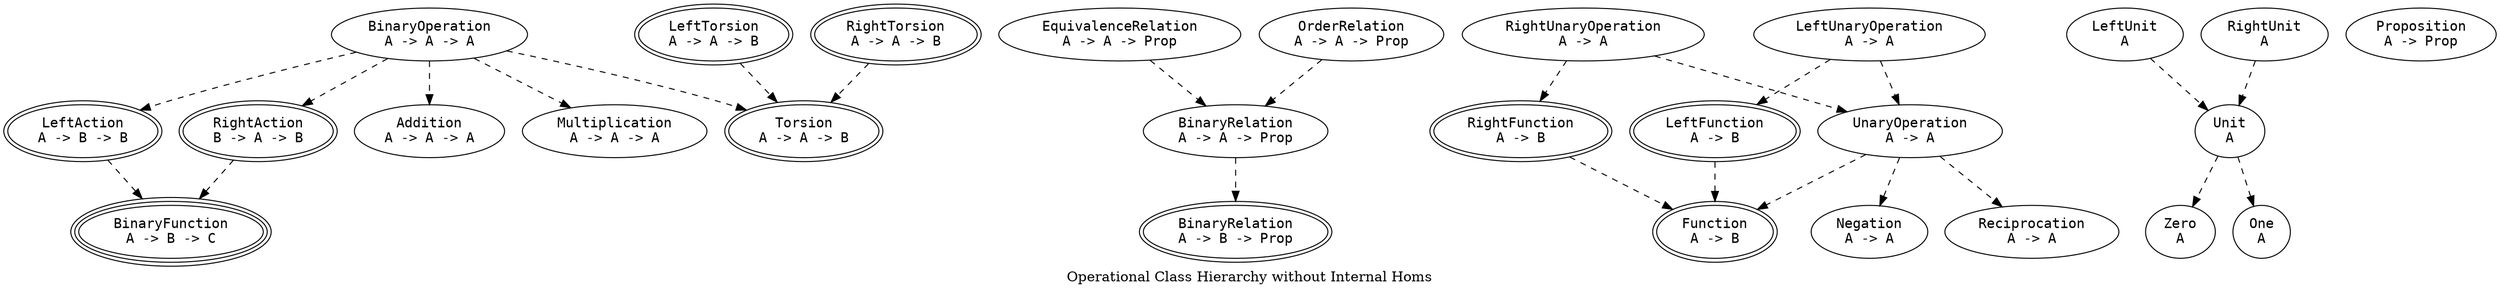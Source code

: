 digraph Has {
  label = "Operational Class Hierarchy without Internal Homs"

  node [fontname = monospace]

  subgraph ThreeSort {
    label = "ThreeSorted"

    node [peripheries = 3]

    BinFn [label = "BinaryFunction\nA -> B -> C"]
  }

  subgraph TwoSort {
    label = "TwoSorted"

    node [peripheries = 2]

    TwoSorted_BinRel [label = "BinaryRelation\nA -> B -> Prop"]
    Fn [label = "Function\nA -> B"]
    LAct [label = "LeftAction\nA -> B -> B"]
    LFn [label = "LeftFunction\nA -> B"]
    LTor [label = "LeftTorsion\nA -> A -> B"]
    RAct [label = "RightAction\nB -> A -> B"]
    RFn [label = "RightFunction\nA -> B"]
    RTor [label = "RightTorsion\nA -> A -> B"]
    Tor [label = "Torsion\nA -> A -> B"]
  }

  subgraph OneSort {
    label = "OneSorted"

    BinOp [label = "BinaryOperation\nA -> A -> A"]
    OneSorted_BinRel [label = "BinaryRelation\nA -> A -> Prop"]
    EqRel [label = "EquivalenceRelation\nA -> A -> Prop"]
    LUn [label = "LeftUnit\nA"]
    LUnOp [label = "LeftUnaryOperation\nA -> A"]
    OrdRel [label = "OrderRelation\nA -> A -> Prop"]
    Prop [label = "Proposition\nA -> Prop"]
    RUn [label = "RightUnit\nA"]
    RUnOp [label = "RightUnaryOperation\nA -> A"]
    Un [label = "Unit\nA"]
    UnOp [label = "UnaryOperation\nA -> A"]

    Add [label = "Addition\nA -> A -> A"]
    Zero [label = "Zero\nA"]
    Neg [label = "Negation\nA -> A"]
    Mul [label = "Multiplication\nA -> A -> A"]
    One [label = "One\nA"]
    Recip [label = "Reciprocation\nA -> A"]
  }

  edge [style = dashed]

  OneSorted_BinRel -> TwoSorted_BinRel
  BinOp -> Tor
  BinOp -> LAct
  BinOp -> RAct
  EqRel -> OneSorted_BinRel
  LAct -> BinFn
  LFn -> Fn
  LUn -> Un
  LUnOp -> LFn
  LUnOp -> UnOp
  OrdRel -> OneSorted_BinRel
  RAct -> BinFn
  RFn -> Fn
  RUn -> Un
  RUnOp -> RFn
  RUnOp -> UnOp
  LTor -> Tor
  RTor -> Tor
  UnOp -> Fn

  BinOp -> Add
  BinOp -> Mul
  Un -> Zero
  Un -> One
  UnOp -> Neg
  UnOp -> Recip
}
